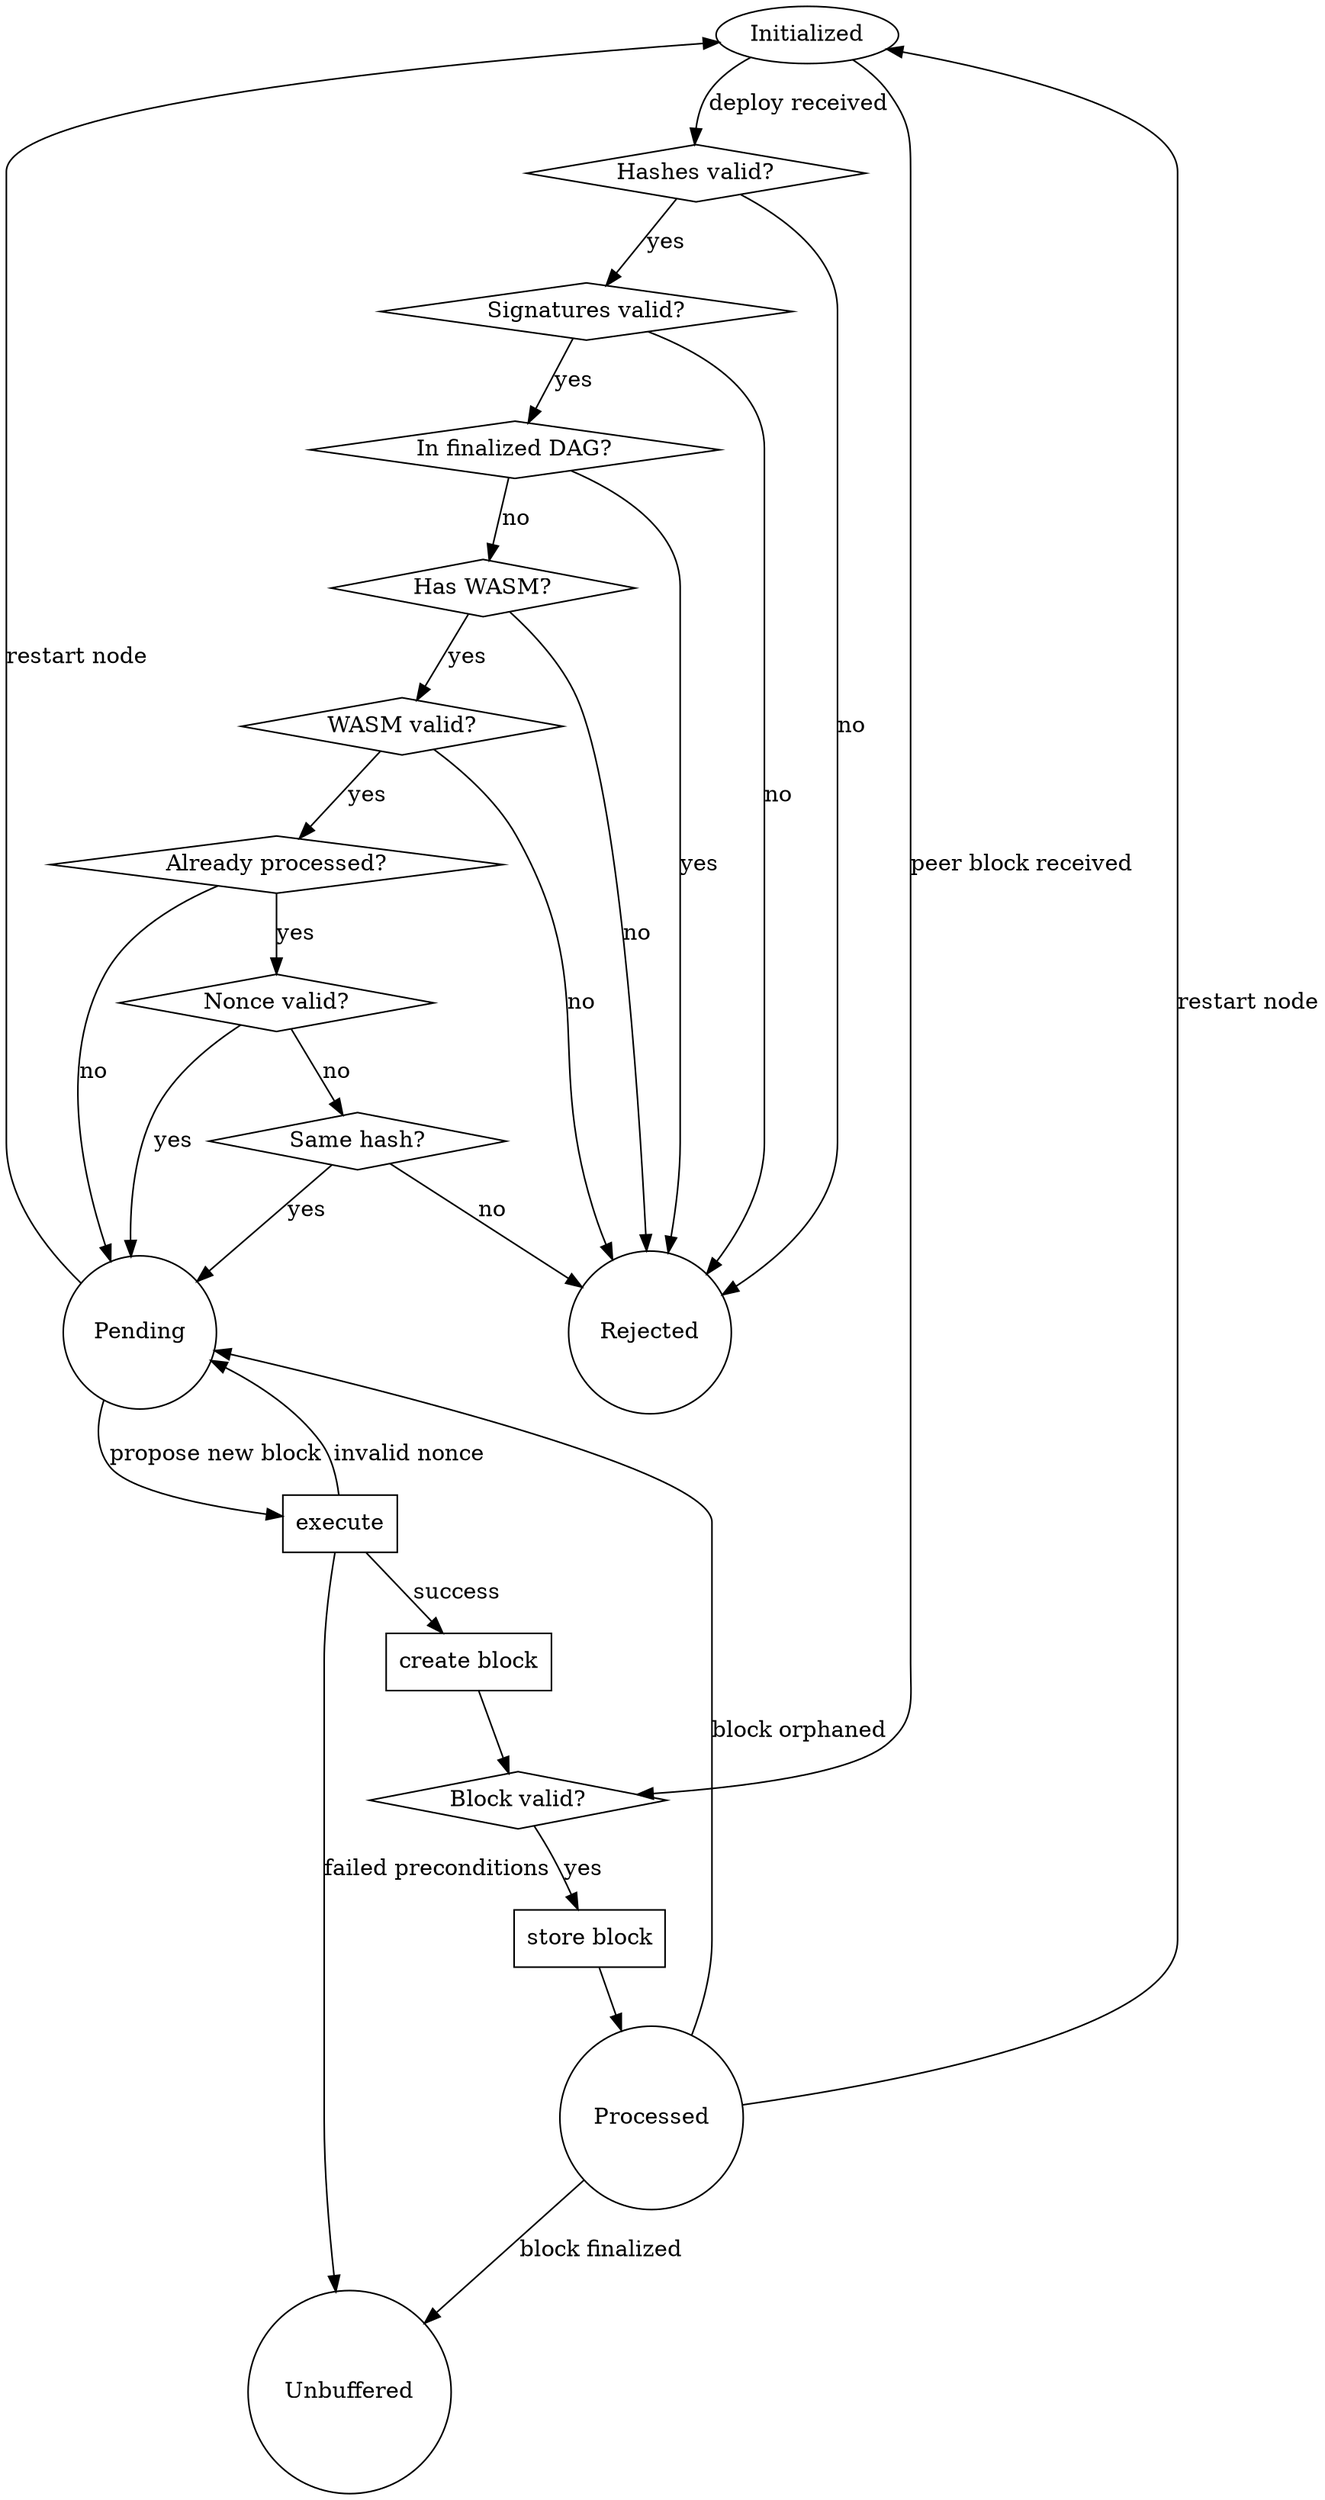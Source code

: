 digraph deploy_processing_finite_state_machine {
/*
    For visualisation install the Graphviz package: https://www.graphviz.org
    Compile to image using the example command: dot -Gdpi=100 -Tjpeg -o deploys.jpeg deploys_processing_fsm.gv
*/
	initialized[shape="ellipse" label="Initialized"];
	rejected[shape="circle" label="Rejected"];
	check_hashes[shape="diamond" label="Hashes valid?"];
	check_signatures[shape="diamond" label="Signatures valid?"];
	check_preexistence[shape="diamond" label="In finalized DAG?"];
	check_session_and_payment_code[shape="diamond" label="Has WASM?"];
	check_nonce_step_one[shape="diamond" label="Already processed?"]
	check_nonce_step_two[shape="diamond" label="Nonce valid?"]
    check_nonce_step_three[shape="diamond" label="Same hash?"];
	check_wasm[shape="diamond" label="WASM valid?"];

	pending[shape="circle" label="Pending"];
	processed[shape="circle" label="Processed"];
	deleted[shape="circle" label="Unbuffered"];

	check_computation_result[shape="box" label="execute"];
	valid_block[shape="diamond" label="Block valid?"];
	create_block[shape="box" label="create block"];
	store_block[shape="box" label="store block"];

	initialized -> check_hashes [label="deploy received"];

	check_hashes -> check_signatures [label="yes"];
	check_hashes -> rejected [label="no"];

	check_signatures -> check_preexistence [label="yes"];
	check_signatures -> rejected [label="no"];

	check_preexistence -> check_session_and_payment_code [label="no"];
	check_preexistence -> rejected [label="yes"];

	check_session_and_payment_code -> check_wasm [label="yes"];
	check_session_and_payment_code -> rejected [label="no"];

	check_wasm -> check_nonce_step_one [label="yes"];
	check_wasm -> rejected [label="no"];

	check_nonce_step_one -> pending [label="no"];
	check_nonce_step_one -> check_nonce_step_two [label="yes"];

	check_nonce_step_two -> pending [label="yes"];
	check_nonce_step_two -> check_nonce_step_three [label="no"];

    check_nonce_step_three -> pending [label="yes"];
    check_nonce_step_three -> rejected [label="no"];

	pending -> check_computation_result [label="propose new block"];
	check_computation_result -> deleted [label="failed preconditions"];
	check_computation_result -> pending [label="invalid nonce"];
	check_computation_result -> create_block [label="success"];

	create_block -> valid_block;

	valid_block -> store_block [label="yes"];

	store_block -> processed;
	processed -> pending [label="block orphaned"];
	processed -> deleted [label="block finalized"];

	initialized -> valid_block [label="peer block received"];

	pending -> initialized [label="restart node"];
	processed -> initialized [label="restart node"];
}
